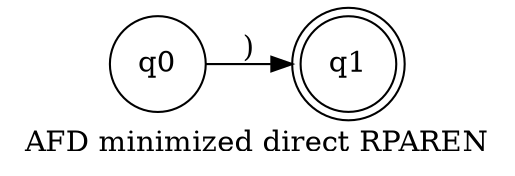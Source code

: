 // AFN
digraph {
	rankdir=LR
	label="AFD minimized direct RPAREN"
	1688051113264 [label=q0 shape=circle]
	1688051112640 [label=q1 shape=doublecircle]
	1688051113264 -> 1688051112640 [label=")"]
}
